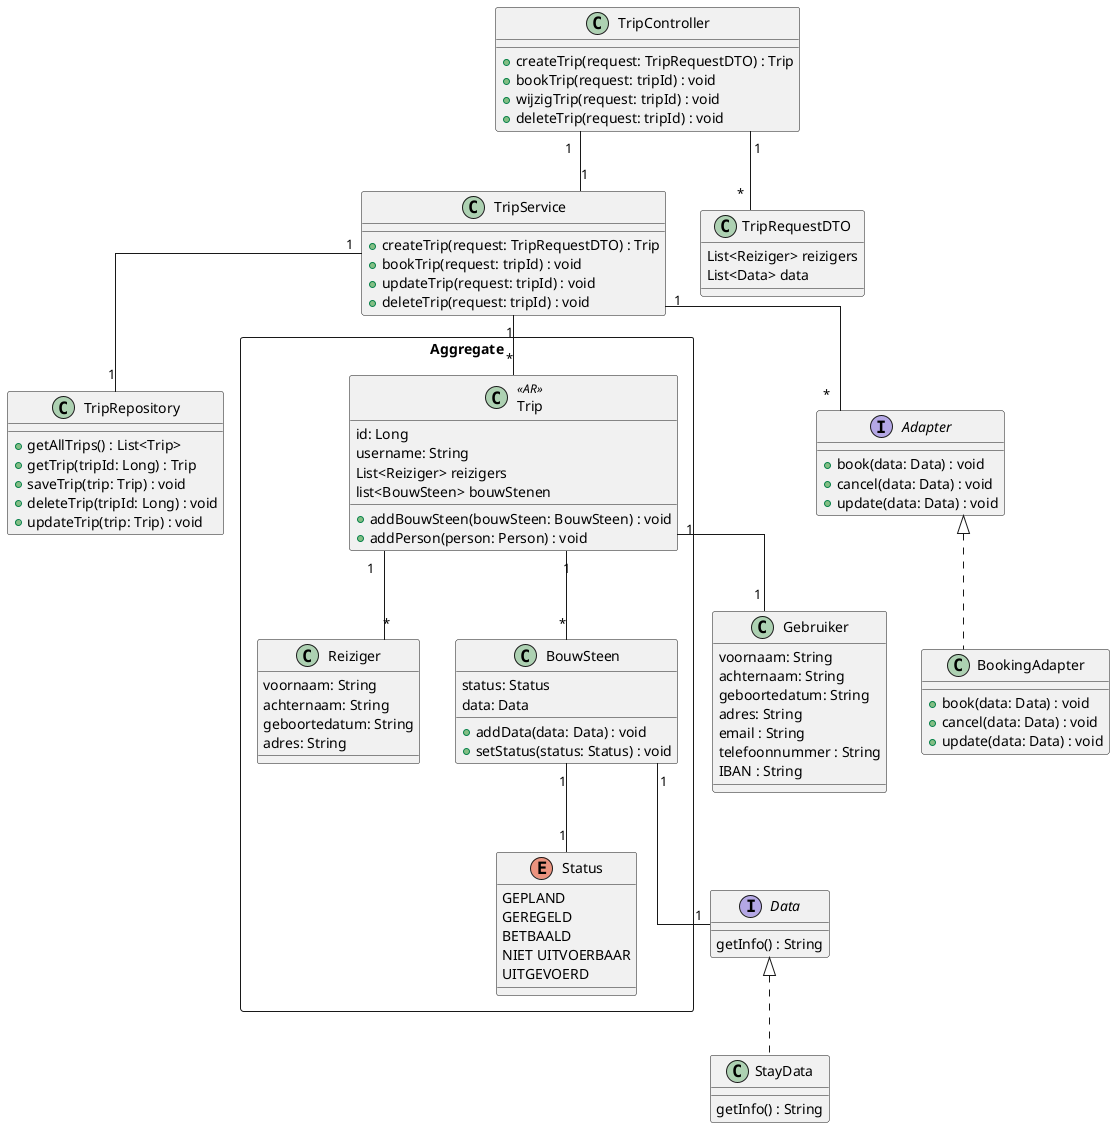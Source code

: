 @startuml
'https://plantuml.com/class-diagram
skinparam linetype ortho

class TripController {
    +createTrip(request: TripRequestDTO) : Trip
    +bookTrip(request: tripId) : void
    +wijzigTrip(request: tripId) : void
    +deleteTrip(request: tripId) : void
}

class TripService {
    +createTrip(request: TripRequestDTO) : Trip
    +bookTrip(request: tripId) : void
    +updateTrip(request: tripId) : void
    +deleteTrip(request: tripId) : void

}

class TripRepository {
    +getAllTrips() : List<Trip>
    +getTrip(tripId: Long) : Trip
    +saveTrip(trip: Trip) : void
    +deleteTrip(tripId: Long) : void
    +updateTrip(trip: Trip) : void
}



class Gebruiker {
    voornaam: String
    achternaam: String
    geboortedatum: String
    adres: String
    email : String
    telefoonnummer : String
    IBAN : String
}

rectangle "Aggregate" {

class Trip <<AR>> {
    id: Long
    username: String
    List<Reiziger> reizigers
    list<BouwSteen> bouwStenen
    +addBouwSteen(bouwSteen: BouwSteen) : void
    +addPerson(person: Person) : void
}


class Reiziger {
    voornaam: String
    achternaam: String
    geboortedatum: String
    adres: String
}

class BouwSteen {
    status: Status
    data: Data
    +addData(data: Data) : void
    +setStatus(status: Status) : void
}

enum Status {
    GEPLAND
    GEREGELD
    BETBAALD
    NIET UITVOERBAAR
    UITGEVOERD
}

}

interface Data {
  getInfo() : String
}

class StayData implements Data {
 getInfo() : String
}

interface Adapter {
    +book(data: Data) : void
    +cancel(data: Data) : void
    +update(data: Data) : void
}


class BookingAdapter implements Adapter {
    +book(data: Data) : void
    +cancel(data: Data) : void
    +update(data: Data) : void
}



class TripRequestDTO {
    List<Reiziger> reizigers
    List<Data> data
}



TripController "1" -- "1" TripService
TripService "1" -- "1" TripRepository
TripController "1" -- "*" TripRequestDTO

TripService "1" -- "*" Trip
TripService "1" -- "*" Adapter


BouwSteen "1" -- "1" Data
BouwSteen "1" -- "1" Status
Trip "1" -- "*" BouwSteen
Trip "1" -- "*" Reiziger
Trip "1" -- "1" Gebruiker




@enduml
